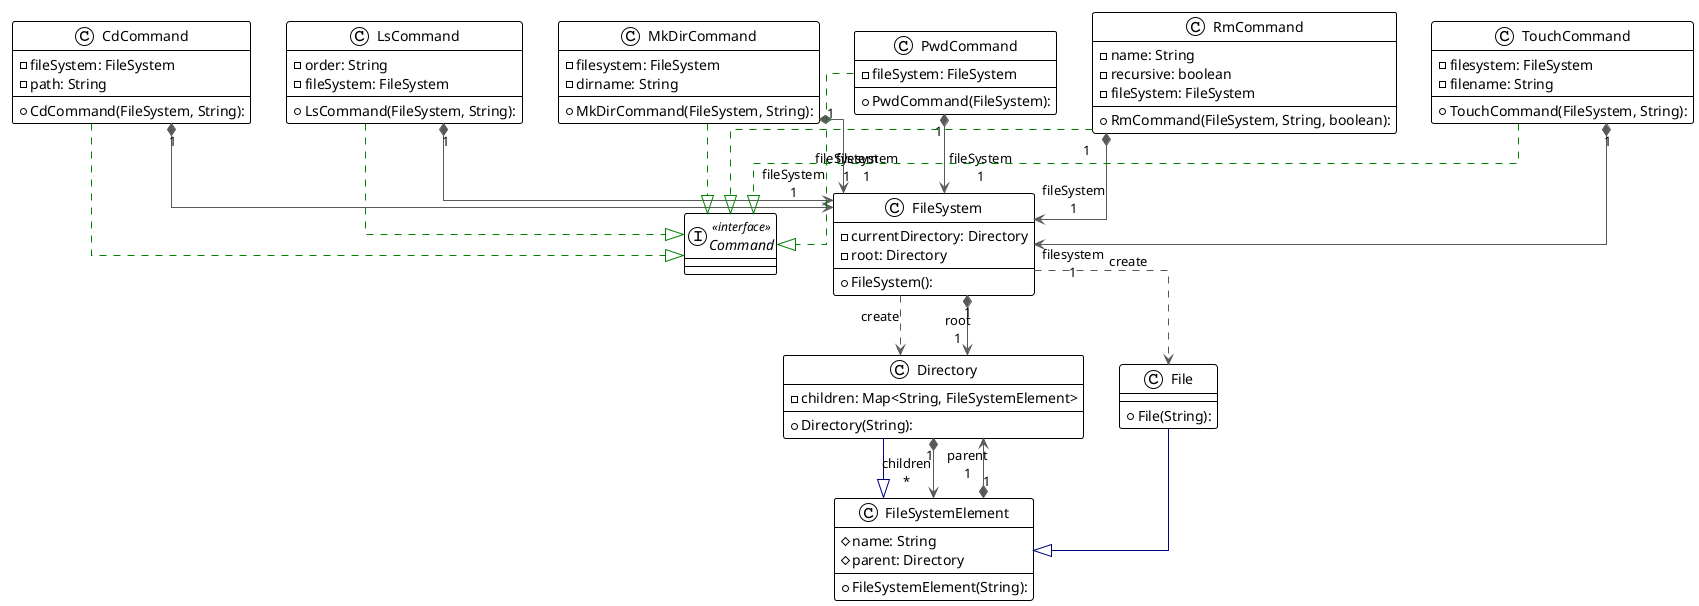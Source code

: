 @startuml

!theme plain
top to bottom direction
skinparam linetype ortho

class CdCommand {
  + CdCommand(FileSystem, String): 
  - fileSystem: FileSystem
  - path: String
}
interface Command << interface >>
class Directory {
  + Directory(String): 
  - children: Map<String, FileSystemElement>
}
class File {
  + File(String): 
}
class FileSystem {
  + FileSystem(): 
  - currentDirectory: Directory
  - root: Directory
}
class FileSystemElement {
  + FileSystemElement(String): 
  # name: String
  # parent: Directory
}
class LsCommand {
  + LsCommand(FileSystem, String): 
  - order: String
  - fileSystem: FileSystem
}
class MkDirCommand {
  + MkDirCommand(FileSystem, String): 
  - filesystem: FileSystem
  - dirname: String
}
class PwdCommand {
  + PwdCommand(FileSystem): 
  - fileSystem: FileSystem
}
class RmCommand {
  + RmCommand(FileSystem, String, boolean): 
  - name: String
  - recursive: boolean
  - fileSystem: FileSystem
}
class TouchCommand {
  + TouchCommand(FileSystem, String): 
  - filesystem: FileSystem
  - filename: String
}

CdCommand          -[#008200,dashed]-^  Command           
CdCommand         "1" *-[#595959,plain]-> "fileSystem\n1" FileSystem        
Directory          -[#000082,plain]-^  FileSystemElement 
Directory         "1" *-[#595959,plain]-> "children\n*" FileSystemElement 
File               -[#000082,plain]-^  FileSystemElement 
FileSystem         -[#595959,dashed]->  Directory         : "«create»"
FileSystem        "1" *-[#595959,plain]-> "root\n1" Directory         
FileSystem         -[#595959,dashed]->  File              : "«create»"
FileSystemElement "1" *-[#595959,plain]-> "parent\n1" Directory         
LsCommand          -[#008200,dashed]-^  Command           
LsCommand         "1" *-[#595959,plain]-> "fileSystem\n1" FileSystem        
MkDirCommand       -[#008200,dashed]-^  Command           
MkDirCommand      "1" *-[#595959,plain]-> "filesystem\n1" FileSystem        
PwdCommand         -[#008200,dashed]-^  Command           
PwdCommand        "1" *-[#595959,plain]-> "fileSystem\n1" FileSystem        
RmCommand          -[#008200,dashed]-^  Command           
RmCommand         "1" *-[#595959,plain]-> "fileSystem\n1" FileSystem        
TouchCommand       -[#008200,dashed]-^  Command           
TouchCommand      "1" *-[#595959,plain]-> "filesystem\n1" FileSystem        
@enduml
